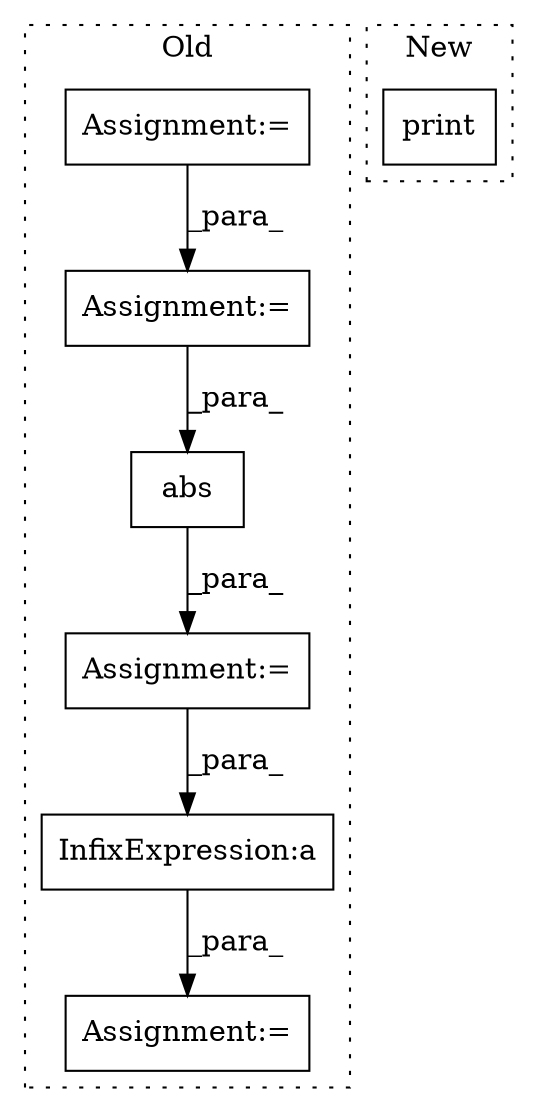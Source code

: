 digraph G {
subgraph cluster0 {
1 [label="abs" a="32" s="964,972" l="4,1" shape="box"];
3 [label="Assignment:=" a="7" s="1026" l="1" shape="box"];
4 [label="Assignment:=" a="7" s="899" l="1" shape="box"];
5 [label="InfixExpression:a" a="27" s="1050" l="3" shape="box"];
6 [label="Assignment:=" a="7" s="989" l="1" shape="box"];
7 [label="Assignment:=" a="7" s="813" l="1" shape="box"];
label = "Old";
style="dotted";
}
subgraph cluster1 {
2 [label="print" a="32" s="723,750" l="6,1" shape="box"];
label = "New";
style="dotted";
}
1 -> 6 [label="_para_"];
4 -> 1 [label="_para_"];
5 -> 3 [label="_para_"];
6 -> 5 [label="_para_"];
7 -> 4 [label="_para_"];
}